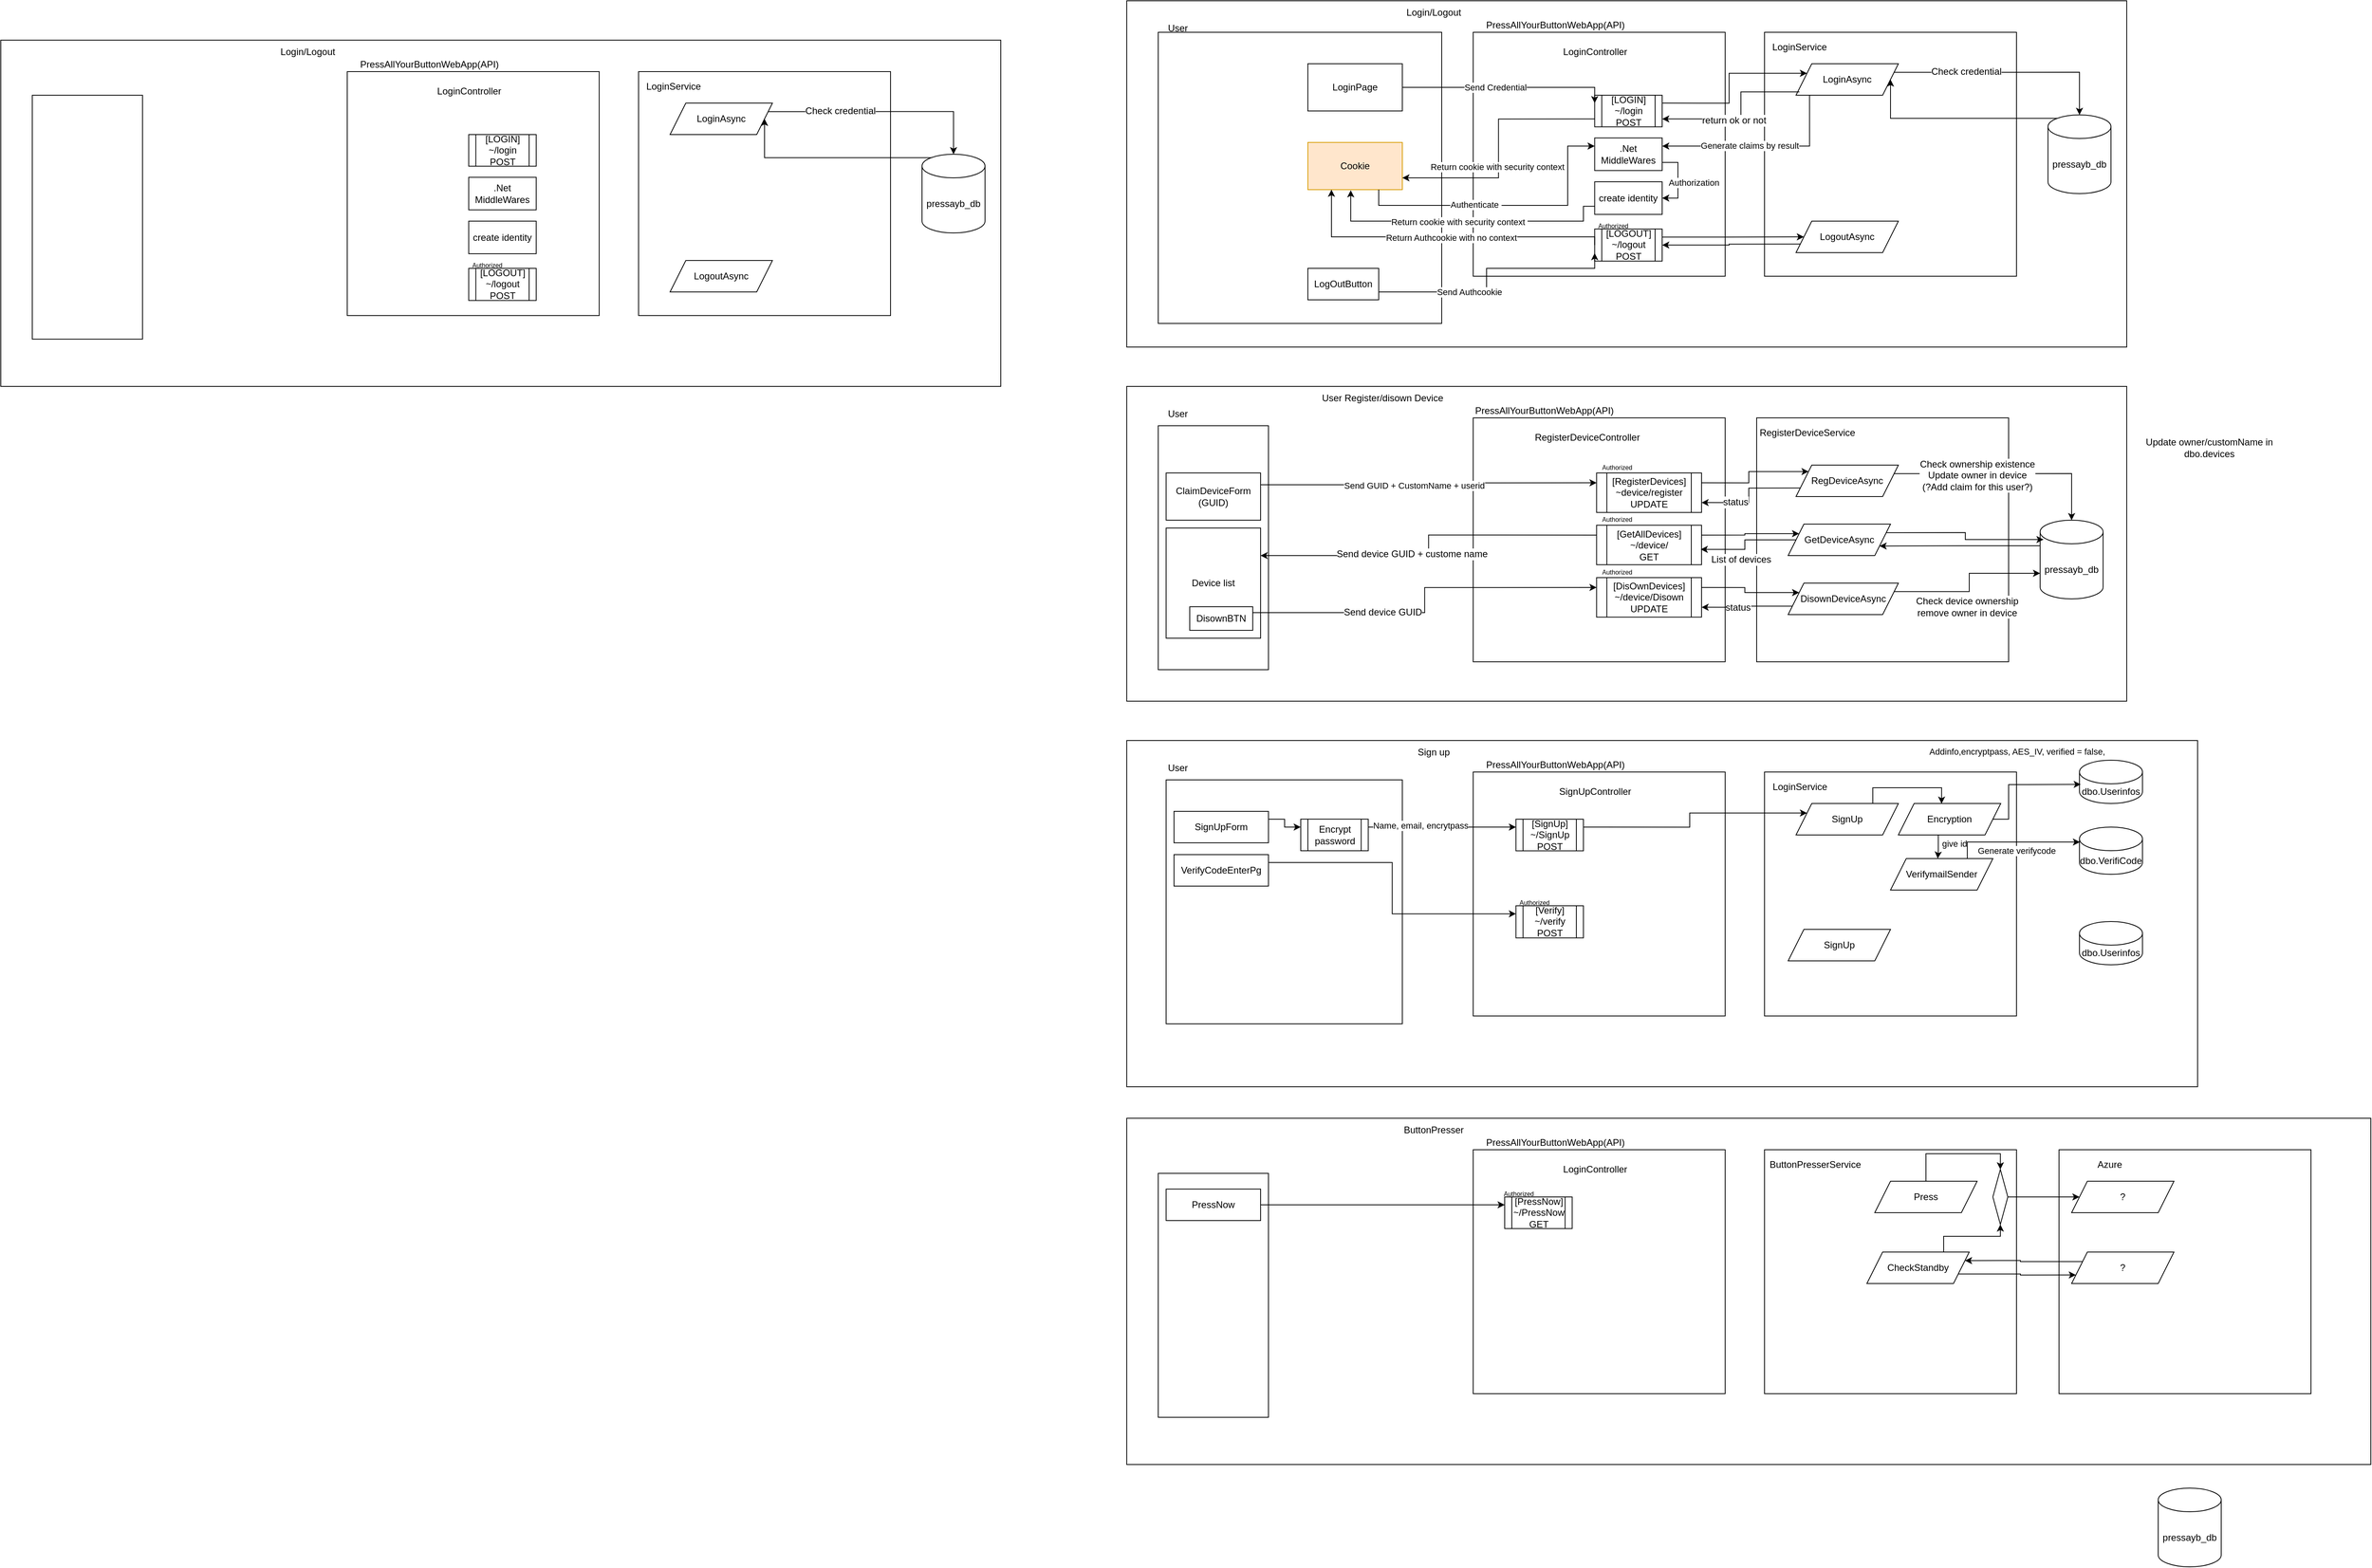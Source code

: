 <mxfile version="16.4.0" type="device"><diagram id="bkQU1u9Sxcm-AK3HQYqc" name="Page-1"><mxGraphModel dx="3033" dy="2445" grid="1" gridSize="10" guides="1" tooltips="1" connect="1" arrows="1" fold="1" page="1" pageScale="1" pageWidth="827" pageHeight="1169" math="0" shadow="0"><root><mxCell id="0"/><mxCell id="1" parent="0"/><mxCell id="bzfRo5SqEOhjkDc7_U3s-70" value="" style="rounded=0;whiteSpace=wrap;html=1;" parent="1" vertex="1"><mxGeometry x="150" y="480" width="1270" height="400" as="geometry"/></mxCell><mxCell id="bzfRo5SqEOhjkDc7_U3s-167" value="" style="group" parent="1" vertex="1" connectable="0"><mxGeometry x="950" y="520" width="320" height="310" as="geometry"/></mxCell><mxCell id="bzfRo5SqEOhjkDc7_U3s-168" value="LoginService" style="text;html=1;strokeColor=none;fillColor=none;align=center;verticalAlign=middle;whiteSpace=wrap;rounded=0;" parent="bzfRo5SqEOhjkDc7_U3s-167" vertex="1"><mxGeometry x="120.0" y="9.49" width="108.571" height="18.98" as="geometry"/></mxCell><mxCell id="bzfRo5SqEOhjkDc7_U3s-169" value="" style="group" parent="bzfRo5SqEOhjkDc7_U3s-167" vertex="1" connectable="0"><mxGeometry width="320" height="310" as="geometry"/></mxCell><mxCell id="bzfRo5SqEOhjkDc7_U3s-170" value="" style="rounded=0;whiteSpace=wrap;html=1;align=center;" parent="bzfRo5SqEOhjkDc7_U3s-169" vertex="1"><mxGeometry width="320" height="310" as="geometry"/></mxCell><mxCell id="bzfRo5SqEOhjkDc7_U3s-171" value="RegDeviceAsync" style="shape=parallelogram;perimeter=parallelogramPerimeter;whiteSpace=wrap;html=1;fixedSize=1;fontSize=12;" parent="bzfRo5SqEOhjkDc7_U3s-169" vertex="1"><mxGeometry x="50" y="60" width="130" height="40" as="geometry"/></mxCell><mxCell id="bzfRo5SqEOhjkDc7_U3s-173" value="RegisterDeviceService" style="text;html=1;strokeColor=none;fillColor=none;align=center;verticalAlign=middle;whiteSpace=wrap;rounded=0;" parent="bzfRo5SqEOhjkDc7_U3s-169" vertex="1"><mxGeometry x="10" y="10.0" width="108.571" height="18.98" as="geometry"/></mxCell><mxCell id="bzfRo5SqEOhjkDc7_U3s-183" value="GetDeviceAsync" style="shape=parallelogram;perimeter=parallelogramPerimeter;whiteSpace=wrap;html=1;fixedSize=1;fontSize=12;" parent="bzfRo5SqEOhjkDc7_U3s-169" vertex="1"><mxGeometry x="40" y="135" width="130" height="40" as="geometry"/></mxCell><mxCell id="bzfRo5SqEOhjkDc7_U3s-184" value="DisownDeviceAsync" style="shape=parallelogram;perimeter=parallelogramPerimeter;whiteSpace=wrap;html=1;fixedSize=1;fontSize=12;" parent="bzfRo5SqEOhjkDc7_U3s-169" vertex="1"><mxGeometry x="40" y="210" width="140" height="40" as="geometry"/></mxCell><mxCell id="bzfRo5SqEOhjkDc7_U3s-48" value="" style="rounded=0;whiteSpace=wrap;html=1;" parent="1" vertex="1"><mxGeometry x="150" y="-10" width="1270" height="440" as="geometry"/></mxCell><mxCell id="bzfRo5SqEOhjkDc7_U3s-140" value="" style="group" parent="1" vertex="1" connectable="0"><mxGeometry x="960" y="30" width="320" height="310" as="geometry"/></mxCell><mxCell id="bzfRo5SqEOhjkDc7_U3s-142" value="LoginService" style="text;html=1;strokeColor=none;fillColor=none;align=center;verticalAlign=middle;whiteSpace=wrap;rounded=0;" parent="bzfRo5SqEOhjkDc7_U3s-140" vertex="1"><mxGeometry x="120.0" y="9.49" width="108.571" height="18.98" as="geometry"/></mxCell><mxCell id="bzfRo5SqEOhjkDc7_U3s-163" value="" style="group" parent="bzfRo5SqEOhjkDc7_U3s-140" vertex="1" connectable="0"><mxGeometry width="320" height="310" as="geometry"/></mxCell><mxCell id="bzfRo5SqEOhjkDc7_U3s-141" value="" style="rounded=0;whiteSpace=wrap;html=1;align=center;" parent="bzfRo5SqEOhjkDc7_U3s-163" vertex="1"><mxGeometry width="320" height="310" as="geometry"/></mxCell><mxCell id="bzfRo5SqEOhjkDc7_U3s-152" value="LoginAsync" style="shape=parallelogram;perimeter=parallelogramPerimeter;whiteSpace=wrap;html=1;fixedSize=1;fontSize=12;" parent="bzfRo5SqEOhjkDc7_U3s-163" vertex="1"><mxGeometry x="40" y="40" width="130" height="40" as="geometry"/></mxCell><mxCell id="bzfRo5SqEOhjkDc7_U3s-172" value="LoginService" style="text;html=1;strokeColor=none;fillColor=none;align=center;verticalAlign=middle;whiteSpace=wrap;rounded=0;" parent="bzfRo5SqEOhjkDc7_U3s-163" vertex="1"><mxGeometry x="-10" y="10.0" width="108.571" height="18.98" as="geometry"/></mxCell><mxCell id="bzfRo5SqEOhjkDc7_U3s-175" value="LogoutAsync" style="shape=parallelogram;perimeter=parallelogramPerimeter;whiteSpace=wrap;html=1;fixedSize=1;fontSize=12;" parent="bzfRo5SqEOhjkDc7_U3s-163" vertex="1"><mxGeometry x="40" y="240" width="130" height="40" as="geometry"/></mxCell><mxCell id="bzfRo5SqEOhjkDc7_U3s-6" value="" style="group" parent="1" vertex="1" connectable="0"><mxGeometry x="590" y="30" width="320" height="310" as="geometry"/></mxCell><mxCell id="bzfRo5SqEOhjkDc7_U3s-3" value="" style="rounded=0;whiteSpace=wrap;html=1;align=center;" parent="bzfRo5SqEOhjkDc7_U3s-6" vertex="1"><mxGeometry width="320" height="310" as="geometry"/></mxCell><mxCell id="bzfRo5SqEOhjkDc7_U3s-7" value="[LOGIN]&lt;br&gt;~/login POST" style="shape=process;whiteSpace=wrap;html=1;backgroundOutline=1;" parent="bzfRo5SqEOhjkDc7_U3s-6" vertex="1"><mxGeometry x="154.29" y="80" width="85.71" height="40.2" as="geometry"/></mxCell><mxCell id="bzfRo5SqEOhjkDc7_U3s-111" style="edgeStyle=orthogonalEdgeStyle;rounded=0;orthogonalLoop=1;jettySize=auto;html=1;exitX=1;exitY=0.75;exitDx=0;exitDy=0;entryX=1;entryY=0.5;entryDx=0;entryDy=0;" parent="bzfRo5SqEOhjkDc7_U3s-6" source="bzfRo5SqEOhjkDc7_U3s-17" target="bzfRo5SqEOhjkDc7_U3s-109" edge="1"><mxGeometry relative="1" as="geometry"/></mxCell><mxCell id="bzfRo5SqEOhjkDc7_U3s-112" value="Authorization" style="edgeLabel;html=1;align=center;verticalAlign=middle;resizable=0;points=[];" parent="bzfRo5SqEOhjkDc7_U3s-111" vertex="1" connectable="0"><mxGeometry x="0.217" y="2" relative="1" as="geometry"><mxPoint x="18" y="-7" as="offset"/></mxGeometry></mxCell><mxCell id="bzfRo5SqEOhjkDc7_U3s-17" value=".Net MiddleWares" style="rounded=0;whiteSpace=wrap;html=1;" parent="bzfRo5SqEOhjkDc7_U3s-6" vertex="1"><mxGeometry x="154.29" y="134.28" width="85.71" height="41.43" as="geometry"/></mxCell><mxCell id="bzfRo5SqEOhjkDc7_U3s-109" value="create identity" style="rounded=0;whiteSpace=wrap;html=1;" parent="bzfRo5SqEOhjkDc7_U3s-6" vertex="1"><mxGeometry x="154.29" y="190" width="85.71" height="41.43" as="geometry"/></mxCell><mxCell id="bzfRo5SqEOhjkDc7_U3s-128" value="" style="group" parent="bzfRo5SqEOhjkDc7_U3s-6" vertex="1" connectable="0"><mxGeometry x="140" y="240" width="100" height="50.82" as="geometry"/></mxCell><mxCell id="bzfRo5SqEOhjkDc7_U3s-8" value="[LOGOUT]&lt;br&gt;~/logout POST" style="shape=process;whiteSpace=wrap;html=1;backgroundOutline=1;" parent="bzfRo5SqEOhjkDc7_U3s-128" vertex="1"><mxGeometry x="14.29" y="10" width="85.71" height="40.82" as="geometry"/></mxCell><mxCell id="bzfRo5SqEOhjkDc7_U3s-127" value="&lt;font style=&quot;font-size: 8px&quot;&gt;Authorized&lt;/font&gt;" style="text;html=1;strokeColor=none;fillColor=none;align=center;verticalAlign=middle;whiteSpace=wrap;rounded=0;" parent="bzfRo5SqEOhjkDc7_U3s-128" vertex="1"><mxGeometry width="75.652" height="10" as="geometry"/></mxCell><mxCell id="bzfRo5SqEOhjkDc7_U3s-151" value="LoginController" style="text;html=1;strokeColor=none;fillColor=none;align=center;verticalAlign=middle;whiteSpace=wrap;rounded=0;fontSize=12;" parent="bzfRo5SqEOhjkDc7_U3s-6" vertex="1"><mxGeometry x="90" y="10" width="130" height="30" as="geometry"/></mxCell><mxCell id="bzfRo5SqEOhjkDc7_U3s-96" style="edgeStyle=orthogonalEdgeStyle;rounded=0;orthogonalLoop=1;jettySize=auto;html=1;entryX=1;entryY=0.75;entryDx=0;entryDy=0;exitX=0.033;exitY=0.893;exitDx=0;exitDy=0;exitPerimeter=0;" parent="1" source="bzfRo5SqEOhjkDc7_U3s-152" target="bzfRo5SqEOhjkDc7_U3s-7" edge="1"><mxGeometry relative="1" as="geometry"><mxPoint x="990" y="160" as="sourcePoint"/><Array as="points"><mxPoint x="930" y="106"/><mxPoint x="930" y="140"/></Array></mxGeometry></mxCell><mxCell id="bzfRo5SqEOhjkDc7_U3s-156" value="return ok or not" style="edgeLabel;html=1;align=center;verticalAlign=middle;resizable=0;points=[];fontSize=12;" parent="bzfRo5SqEOhjkDc7_U3s-96" vertex="1" connectable="0"><mxGeometry x="0.128" y="2" relative="1" as="geometry"><mxPoint as="offset"/></mxGeometry></mxCell><mxCell id="bzfRo5SqEOhjkDc7_U3s-110" style="edgeStyle=orthogonalEdgeStyle;rounded=0;orthogonalLoop=1;jettySize=auto;html=1;entryX=1;entryY=0.25;entryDx=0;entryDy=0;exitX=0.132;exitY=0.988;exitDx=0;exitDy=0;exitPerimeter=0;" parent="1" source="bzfRo5SqEOhjkDc7_U3s-152" target="bzfRo5SqEOhjkDc7_U3s-17" edge="1"><mxGeometry relative="1" as="geometry"><mxPoint x="990" y="175" as="sourcePoint"/></mxGeometry></mxCell><mxCell id="bzfRo5SqEOhjkDc7_U3s-113" value="Generate claims by result" style="edgeLabel;html=1;align=center;verticalAlign=middle;resizable=0;points=[];" parent="bzfRo5SqEOhjkDc7_U3s-110" vertex="1" connectable="0"><mxGeometry x="0.262" y="-1" relative="1" as="geometry"><mxPoint x="17" as="offset"/></mxGeometry></mxCell><mxCell id="bzfRo5SqEOhjkDc7_U3s-157" style="edgeStyle=orthogonalEdgeStyle;rounded=0;orthogonalLoop=1;jettySize=auto;html=1;exitX=0.145;exitY=0;exitDx=0;exitDy=4.35;exitPerimeter=0;entryX=1;entryY=0.5;entryDx=0;entryDy=0;fontSize=12;" parent="1" source="bzfRo5SqEOhjkDc7_U3s-1" target="bzfRo5SqEOhjkDc7_U3s-152" edge="1"><mxGeometry relative="1" as="geometry"/></mxCell><mxCell id="bzfRo5SqEOhjkDc7_U3s-1" value="pressayb_db&lt;br&gt;" style="shape=cylinder3;whiteSpace=wrap;html=1;boundedLbl=1;backgroundOutline=1;size=15;" parent="1" vertex="1"><mxGeometry x="1320" y="135" width="80" height="100" as="geometry"/></mxCell><mxCell id="bzfRo5SqEOhjkDc7_U3s-10" value="" style="group" parent="1" vertex="1" connectable="0"><mxGeometry x="-10" y="30" width="560" height="490" as="geometry"/></mxCell><mxCell id="bzfRo5SqEOhjkDc7_U3s-11" value="" style="rounded=0;whiteSpace=wrap;html=1;align=center;" parent="bzfRo5SqEOhjkDc7_U3s-10" vertex="1"><mxGeometry x="200" width="360" height="370" as="geometry"/></mxCell><mxCell id="bzfRo5SqEOhjkDc7_U3s-18" value="Cookie" style="rounded=10;whiteSpace=wrap;html=1;fillColor=#ffe6cc;strokeColor=#d79b00;" parent="bzfRo5SqEOhjkDc7_U3s-10" vertex="1"><mxGeometry x="390" y="140" width="120" height="60" as="geometry"/></mxCell><mxCell id="bzfRo5SqEOhjkDc7_U3s-63" value="LoginPage" style="rounded=0;whiteSpace=wrap;html=1;" parent="bzfRo5SqEOhjkDc7_U3s-10" vertex="1"><mxGeometry x="390" y="40" width="120" height="60" as="geometry"/></mxCell><mxCell id="bzfRo5SqEOhjkDc7_U3s-64" value="LogOutButton" style="rounded=0;whiteSpace=wrap;html=1;" parent="bzfRo5SqEOhjkDc7_U3s-10" vertex="1"><mxGeometry x="390" y="300" width="90" height="40" as="geometry"/></mxCell><mxCell id="75RNVn-ucO3Vtb1anBec-75" value="" style="rounded=0;whiteSpace=wrap;html=1;align=center;" parent="bzfRo5SqEOhjkDc7_U3s-10" vertex="1"><mxGeometry x="200" y="940" width="360" height="370" as="geometry"/></mxCell><mxCell id="75RNVn-ucO3Vtb1anBec-76" value="Cookie" style="rounded=10;whiteSpace=wrap;html=1;fillColor=#ffe6cc;strokeColor=#d79b00;" parent="bzfRo5SqEOhjkDc7_U3s-10" vertex="1"><mxGeometry x="390" y="1080" width="120" height="60" as="geometry"/></mxCell><mxCell id="75RNVn-ucO3Vtb1anBec-77" value="LoginPage" style="rounded=0;whiteSpace=wrap;html=1;" parent="bzfRo5SqEOhjkDc7_U3s-10" vertex="1"><mxGeometry x="390" y="980" width="120" height="60" as="geometry"/></mxCell><mxCell id="75RNVn-ucO3Vtb1anBec-78" value="LogOutButton" style="rounded=0;whiteSpace=wrap;html=1;" parent="bzfRo5SqEOhjkDc7_U3s-10" vertex="1"><mxGeometry x="390" y="1240" width="90" height="40" as="geometry"/></mxCell><mxCell id="75RNVn-ucO3Vtb1anBec-109" value="" style="rounded=0;whiteSpace=wrap;html=1;align=center;" parent="bzfRo5SqEOhjkDc7_U3s-10" vertex="1"><mxGeometry x="-1230" y="50" width="360" height="370" as="geometry"/></mxCell><mxCell id="75RNVn-ucO3Vtb1anBec-110" value="Cookie" style="rounded=10;whiteSpace=wrap;html=1;fillColor=#ffe6cc;strokeColor=#d79b00;" parent="bzfRo5SqEOhjkDc7_U3s-10" vertex="1"><mxGeometry x="-1040" y="190" width="120" height="60" as="geometry"/></mxCell><mxCell id="75RNVn-ucO3Vtb1anBec-111" value="LoginPage" style="rounded=0;whiteSpace=wrap;html=1;" parent="bzfRo5SqEOhjkDc7_U3s-10" vertex="1"><mxGeometry x="-1040" y="90" width="120" height="60" as="geometry"/></mxCell><mxCell id="75RNVn-ucO3Vtb1anBec-112" value="LogOutButton" style="rounded=0;whiteSpace=wrap;html=1;" parent="bzfRo5SqEOhjkDc7_U3s-10" vertex="1"><mxGeometry x="-1040" y="350" width="90" height="40" as="geometry"/></mxCell><mxCell id="9IijxPJ1HGXlKR_LSP5g-1" value="" style="rounded=0;whiteSpace=wrap;html=1;align=center;" vertex="1" parent="bzfRo5SqEOhjkDc7_U3s-10"><mxGeometry x="200" y="1420" width="360" height="370" as="geometry"/></mxCell><mxCell id="9IijxPJ1HGXlKR_LSP5g-2" value="Cookie" style="rounded=10;whiteSpace=wrap;html=1;fillColor=#ffe6cc;strokeColor=#d79b00;" vertex="1" parent="bzfRo5SqEOhjkDc7_U3s-10"><mxGeometry x="390" y="1560" width="120" height="60" as="geometry"/></mxCell><mxCell id="9IijxPJ1HGXlKR_LSP5g-3" value="LoginPage" style="rounded=0;whiteSpace=wrap;html=1;" vertex="1" parent="bzfRo5SqEOhjkDc7_U3s-10"><mxGeometry x="390" y="1460" width="120" height="60" as="geometry"/></mxCell><mxCell id="9IijxPJ1HGXlKR_LSP5g-4" value="LogOutButton" style="rounded=0;whiteSpace=wrap;html=1;" vertex="1" parent="bzfRo5SqEOhjkDc7_U3s-10"><mxGeometry x="390" y="1720" width="90" height="40" as="geometry"/></mxCell><mxCell id="bzfRo5SqEOhjkDc7_U3s-24" style="edgeStyle=orthogonalEdgeStyle;rounded=0;orthogonalLoop=1;jettySize=auto;html=1;exitX=1;exitY=0.5;exitDx=0;exitDy=0;entryX=0;entryY=0.25;entryDx=0;entryDy=0;" parent="1" source="bzfRo5SqEOhjkDc7_U3s-63" target="bzfRo5SqEOhjkDc7_U3s-7" edge="1"><mxGeometry relative="1" as="geometry"><mxPoint x="540" y="150" as="sourcePoint"/><mxPoint x="730" y="122" as="targetPoint"/><Array as="points"><mxPoint x="744" y="100"/></Array></mxGeometry></mxCell><mxCell id="bzfRo5SqEOhjkDc7_U3s-26" value="Send Credential" style="edgeLabel;html=1;align=center;verticalAlign=middle;resizable=0;points=[];" parent="bzfRo5SqEOhjkDc7_U3s-24" vertex="1" connectable="0"><mxGeometry x="-0.111" relative="1" as="geometry"><mxPoint as="offset"/></mxGeometry></mxCell><mxCell id="bzfRo5SqEOhjkDc7_U3s-25" style="edgeStyle=orthogonalEdgeStyle;rounded=0;orthogonalLoop=1;jettySize=auto;html=1;exitX=0;exitY=0.75;exitDx=0;exitDy=0;entryX=1;entryY=0.75;entryDx=0;entryDy=0;" parent="1" source="bzfRo5SqEOhjkDc7_U3s-7" target="bzfRo5SqEOhjkDc7_U3s-18" edge="1"><mxGeometry relative="1" as="geometry"/></mxCell><mxCell id="bzfRo5SqEOhjkDc7_U3s-27" value="Return cookie with security context&amp;nbsp;" style="edgeLabel;html=1;align=center;verticalAlign=middle;resizable=0;points=[];" parent="bzfRo5SqEOhjkDc7_U3s-25" vertex="1" connectable="0"><mxGeometry x="0.148" relative="1" as="geometry"><mxPoint as="offset"/></mxGeometry></mxCell><mxCell id="bzfRo5SqEOhjkDc7_U3s-28" style="edgeStyle=orthogonalEdgeStyle;rounded=0;orthogonalLoop=1;jettySize=auto;html=1;exitX=0.75;exitY=1;exitDx=0;exitDy=0;entryX=0;entryY=0.25;entryDx=0;entryDy=0;" parent="1" source="bzfRo5SqEOhjkDc7_U3s-18" target="bzfRo5SqEOhjkDc7_U3s-17" edge="1"><mxGeometry relative="1" as="geometry"><Array as="points"><mxPoint x="470" y="250"/><mxPoint x="710" y="250"/><mxPoint x="710" y="175"/></Array></mxGeometry></mxCell><mxCell id="bzfRo5SqEOhjkDc7_U3s-29" value="Authenticate&amp;nbsp;" style="edgeLabel;html=1;align=center;verticalAlign=middle;resizable=0;points=[];" parent="bzfRo5SqEOhjkDc7_U3s-28" vertex="1" connectable="0"><mxGeometry x="0.162" y="1" relative="1" as="geometry"><mxPoint x="-72" as="offset"/></mxGeometry></mxCell><mxCell id="bzfRo5SqEOhjkDc7_U3s-51" value="Login/Logout" style="text;html=1;strokeColor=none;fillColor=none;align=center;verticalAlign=middle;whiteSpace=wrap;rounded=0;" parent="1" vertex="1"><mxGeometry x="510" y="-10" width="60" height="30" as="geometry"/></mxCell><mxCell id="bzfRo5SqEOhjkDc7_U3s-65" style="edgeStyle=orthogonalEdgeStyle;rounded=0;orthogonalLoop=1;jettySize=auto;html=1;exitX=1;exitY=0.75;exitDx=0;exitDy=0;entryX=0;entryY=0.75;entryDx=0;entryDy=0;" parent="1" source="bzfRo5SqEOhjkDc7_U3s-64" target="bzfRo5SqEOhjkDc7_U3s-8" edge="1"><mxGeometry relative="1" as="geometry"><Array as="points"><mxPoint x="607" y="360"/><mxPoint x="607" y="330"/><mxPoint x="744" y="330"/></Array></mxGeometry></mxCell><mxCell id="bzfRo5SqEOhjkDc7_U3s-67" value="Send Authcookie" style="edgeLabel;html=1;align=center;verticalAlign=middle;resizable=0;points=[];" parent="bzfRo5SqEOhjkDc7_U3s-65" vertex="1" connectable="0"><mxGeometry x="-0.289" relative="1" as="geometry"><mxPoint as="offset"/></mxGeometry></mxCell><mxCell id="bzfRo5SqEOhjkDc7_U3s-68" style="edgeStyle=orthogonalEdgeStyle;rounded=0;orthogonalLoop=1;jettySize=auto;html=1;exitX=0;exitY=0.5;exitDx=0;exitDy=0;entryX=0.25;entryY=1;entryDx=0;entryDy=0;" parent="1" source="bzfRo5SqEOhjkDc7_U3s-8" target="bzfRo5SqEOhjkDc7_U3s-18" edge="1"><mxGeometry relative="1" as="geometry"><Array as="points"><mxPoint x="744" y="290"/><mxPoint x="410" y="290"/></Array></mxGeometry></mxCell><mxCell id="bzfRo5SqEOhjkDc7_U3s-69" value="Return Authcookie with no context" style="edgeLabel;html=1;align=center;verticalAlign=middle;resizable=0;points=[];" parent="bzfRo5SqEOhjkDc7_U3s-68" vertex="1" connectable="0"><mxGeometry x="-0.048" y="1" relative="1" as="geometry"><mxPoint as="offset"/></mxGeometry></mxCell><mxCell id="bzfRo5SqEOhjkDc7_U3s-71" value="" style="group" parent="1" vertex="1" connectable="0"><mxGeometry x="590" y="520" width="320" height="310" as="geometry"/></mxCell><mxCell id="bzfRo5SqEOhjkDc7_U3s-72" value="" style="rounded=0;whiteSpace=wrap;html=1;align=center;" parent="bzfRo5SqEOhjkDc7_U3s-71" vertex="1"><mxGeometry width="320" height="310" as="geometry"/></mxCell><mxCell id="bzfRo5SqEOhjkDc7_U3s-115" value="" style="group" parent="bzfRo5SqEOhjkDc7_U3s-71" vertex="1" connectable="0"><mxGeometry x="145" y="57" width="145" height="63.2" as="geometry"/></mxCell><mxCell id="bzfRo5SqEOhjkDc7_U3s-74" value="[RegisterDevices]&lt;br&gt;~device/register UPDATE" style="shape=process;whiteSpace=wrap;html=1;backgroundOutline=1;" parent="bzfRo5SqEOhjkDc7_U3s-115" vertex="1"><mxGeometry x="11.713" y="13" width="133.287" height="50.2" as="geometry"/></mxCell><mxCell id="bzfRo5SqEOhjkDc7_U3s-114" value="&lt;font style=&quot;font-size: 8px&quot;&gt;Authorized&lt;/font&gt;" style="text;html=1;strokeColor=none;fillColor=none;align=center;verticalAlign=middle;whiteSpace=wrap;rounded=0;" parent="bzfRo5SqEOhjkDc7_U3s-115" vertex="1"><mxGeometry width="75.652" height="10" as="geometry"/></mxCell><mxCell id="bzfRo5SqEOhjkDc7_U3s-121" value="" style="group" parent="bzfRo5SqEOhjkDc7_U3s-71" vertex="1" connectable="0"><mxGeometry x="145" y="123.4" width="145" height="63.2" as="geometry"/></mxCell><mxCell id="bzfRo5SqEOhjkDc7_U3s-122" value="[GetAllDevices]&lt;br&gt;~/device/&lt;br&gt;GET" style="shape=process;whiteSpace=wrap;html=1;backgroundOutline=1;" parent="bzfRo5SqEOhjkDc7_U3s-121" vertex="1"><mxGeometry x="11.713" y="13" width="133.287" height="50.2" as="geometry"/></mxCell><mxCell id="bzfRo5SqEOhjkDc7_U3s-123" value="&lt;font style=&quot;font-size: 8px&quot;&gt;Authorized&lt;/font&gt;" style="text;html=1;strokeColor=none;fillColor=none;align=center;verticalAlign=middle;whiteSpace=wrap;rounded=0;" parent="bzfRo5SqEOhjkDc7_U3s-121" vertex="1"><mxGeometry width="75.652" height="10" as="geometry"/></mxCell><mxCell id="bzfRo5SqEOhjkDc7_U3s-133" value="" style="group" parent="bzfRo5SqEOhjkDc7_U3s-71" vertex="1" connectable="0"><mxGeometry x="145" y="190" width="145" height="63.2" as="geometry"/></mxCell><mxCell id="bzfRo5SqEOhjkDc7_U3s-134" value="[DisOwnDevices]&lt;br&gt;~/device/Disown&lt;br&gt;UPDATE" style="shape=process;whiteSpace=wrap;html=1;backgroundOutline=1;" parent="bzfRo5SqEOhjkDc7_U3s-133" vertex="1"><mxGeometry x="11.713" y="13" width="133.287" height="50.2" as="geometry"/></mxCell><mxCell id="bzfRo5SqEOhjkDc7_U3s-135" value="&lt;font style=&quot;font-size: 8px&quot;&gt;Authorized&lt;/font&gt;" style="text;html=1;strokeColor=none;fillColor=none;align=center;verticalAlign=middle;whiteSpace=wrap;rounded=0;" parent="bzfRo5SqEOhjkDc7_U3s-133" vertex="1"><mxGeometry width="75.652" height="10" as="geometry"/></mxCell><mxCell id="bzfRo5SqEOhjkDc7_U3s-174" value="RegisterDeviceController" style="text;html=1;strokeColor=none;fillColor=none;align=center;verticalAlign=middle;whiteSpace=wrap;rounded=0;fontSize=12;" parent="bzfRo5SqEOhjkDc7_U3s-71" vertex="1"><mxGeometry x="80" y="10" width="130" height="30" as="geometry"/></mxCell><mxCell id="bzfRo5SqEOhjkDc7_U3s-77" value="" style="group" parent="1" vertex="1" connectable="0"><mxGeometry x="-10" y="530" width="560" height="490" as="geometry"/></mxCell><mxCell id="bzfRo5SqEOhjkDc7_U3s-78" value="" style="rounded=0;whiteSpace=wrap;html=1;align=center;" parent="bzfRo5SqEOhjkDc7_U3s-77" vertex="1"><mxGeometry x="200" width="140" height="310" as="geometry"/></mxCell><mxCell id="bzfRo5SqEOhjkDc7_U3s-81" value="ClaimDeviceForm&lt;br&gt;(GUID)" style="rounded=0;whiteSpace=wrap;html=1;" parent="bzfRo5SqEOhjkDc7_U3s-77" vertex="1"><mxGeometry x="210" y="60" width="120" height="60" as="geometry"/></mxCell><mxCell id="bzfRo5SqEOhjkDc7_U3s-118" value="Device list" style="rounded=0;whiteSpace=wrap;html=1;" parent="bzfRo5SqEOhjkDc7_U3s-77" vertex="1"><mxGeometry x="210" y="130" width="120" height="140" as="geometry"/></mxCell><mxCell id="bzfRo5SqEOhjkDc7_U3s-132" value="DisownBTN" style="rounded=0;whiteSpace=wrap;html=1;fontSize=12;" parent="bzfRo5SqEOhjkDc7_U3s-77" vertex="1"><mxGeometry x="240" y="230" width="80" height="30" as="geometry"/></mxCell><mxCell id="bzfRo5SqEOhjkDc7_U3s-89" value="User Register/disown Device" style="text;html=1;strokeColor=none;fillColor=none;align=center;verticalAlign=middle;whiteSpace=wrap;rounded=0;" parent="1" vertex="1"><mxGeometry x="390" y="480" width="170" height="30" as="geometry"/></mxCell><mxCell id="bzfRo5SqEOhjkDc7_U3s-95" style="edgeStyle=orthogonalEdgeStyle;rounded=0;orthogonalLoop=1;jettySize=auto;html=1;exitX=1;exitY=0.25;exitDx=0;exitDy=0;entryX=0;entryY=0.25;entryDx=0;entryDy=0;" parent="1" source="bzfRo5SqEOhjkDc7_U3s-7" target="bzfRo5SqEOhjkDc7_U3s-152" edge="1"><mxGeometry relative="1" as="geometry"><mxPoint x="990" y="135" as="targetPoint"/></mxGeometry></mxCell><mxCell id="bzfRo5SqEOhjkDc7_U3s-101" style="edgeStyle=orthogonalEdgeStyle;rounded=0;orthogonalLoop=1;jettySize=auto;html=1;exitX=1;exitY=0.25;exitDx=0;exitDy=0;entryX=0;entryY=0.25;entryDx=0;entryDy=0;" parent="1" source="bzfRo5SqEOhjkDc7_U3s-81" target="bzfRo5SqEOhjkDc7_U3s-74" edge="1"><mxGeometry relative="1" as="geometry"/></mxCell><mxCell id="bzfRo5SqEOhjkDc7_U3s-102" value="Send GUID + CustomName + userid" style="edgeLabel;html=1;align=center;verticalAlign=middle;resizable=0;points=[];" parent="bzfRo5SqEOhjkDc7_U3s-101" vertex="1" connectable="0"><mxGeometry x="-0.093" y="-1" relative="1" as="geometry"><mxPoint as="offset"/></mxGeometry></mxCell><mxCell id="bzfRo5SqEOhjkDc7_U3s-104" style="edgeStyle=orthogonalEdgeStyle;rounded=0;orthogonalLoop=1;jettySize=auto;html=1;exitX=1;exitY=0.25;exitDx=0;exitDy=0;entryX=0.123;entryY=0.205;entryDx=0;entryDy=0;entryPerimeter=0;" parent="1" source="bzfRo5SqEOhjkDc7_U3s-74" target="bzfRo5SqEOhjkDc7_U3s-171" edge="1"><mxGeometry relative="1" as="geometry"><mxPoint x="1020" y="603" as="targetPoint"/></mxGeometry></mxCell><mxCell id="bzfRo5SqEOhjkDc7_U3s-106" value="Update owner/customName in dbo.devices" style="text;html=1;strokeColor=none;fillColor=none;align=center;verticalAlign=middle;whiteSpace=wrap;rounded=0;" parent="1" vertex="1"><mxGeometry x="1440" y="510" width="170" height="95" as="geometry"/></mxCell><mxCell id="bzfRo5SqEOhjkDc7_U3s-126" style="edgeStyle=orthogonalEdgeStyle;rounded=0;orthogonalLoop=1;jettySize=auto;html=1;exitX=0;exitY=0.25;exitDx=0;exitDy=0;entryX=1;entryY=0.25;entryDx=0;entryDy=0;fontSize=8;" parent="1" source="bzfRo5SqEOhjkDc7_U3s-122" target="bzfRo5SqEOhjkDc7_U3s-118" edge="1"><mxGeometry relative="1" as="geometry"/></mxCell><mxCell id="bzfRo5SqEOhjkDc7_U3s-131" value="&lt;font style=&quot;font-size: 12px&quot;&gt;Send device GUID + custome name&lt;/font&gt;" style="edgeLabel;html=1;align=center;verticalAlign=middle;resizable=0;points=[];fontSize=8;" parent="bzfRo5SqEOhjkDc7_U3s-126" vertex="1" connectable="0"><mxGeometry x="0.155" y="-2" relative="1" as="geometry"><mxPoint as="offset"/></mxGeometry></mxCell><mxCell id="bzfRo5SqEOhjkDc7_U3s-129" style="edgeStyle=orthogonalEdgeStyle;rounded=0;orthogonalLoop=1;jettySize=auto;html=1;exitX=0;exitY=0.75;exitDx=0;exitDy=0;entryX=0.454;entryY=1.013;entryDx=0;entryDy=0;entryPerimeter=0;fontSize=8;" parent="1" source="bzfRo5SqEOhjkDc7_U3s-109" target="bzfRo5SqEOhjkDc7_U3s-18" edge="1"><mxGeometry relative="1" as="geometry"><Array as="points"><mxPoint x="730" y="251"/><mxPoint x="730" y="270"/><mxPoint x="434" y="270"/></Array></mxGeometry></mxCell><mxCell id="bzfRo5SqEOhjkDc7_U3s-130" value="&lt;span style=&quot;font-size: 11px&quot;&gt;Return cookie with security context&amp;nbsp;&lt;/span&gt;" style="edgeLabel;html=1;align=center;verticalAlign=middle;resizable=0;points=[];fontSize=8;" parent="bzfRo5SqEOhjkDc7_U3s-129" vertex="1" connectable="0"><mxGeometry x="0.037" y="1" relative="1" as="geometry"><mxPoint as="offset"/></mxGeometry></mxCell><mxCell id="bzfRo5SqEOhjkDc7_U3s-136" style="edgeStyle=orthogonalEdgeStyle;rounded=0;orthogonalLoop=1;jettySize=auto;html=1;exitX=1;exitY=0.25;exitDx=0;exitDy=0;entryX=0;entryY=0.25;entryDx=0;entryDy=0;fontSize=12;" parent="1" source="bzfRo5SqEOhjkDc7_U3s-132" target="bzfRo5SqEOhjkDc7_U3s-134" edge="1"><mxGeometry relative="1" as="geometry"/></mxCell><mxCell id="bzfRo5SqEOhjkDc7_U3s-137" value="Send device GUID" style="edgeLabel;html=1;align=center;verticalAlign=middle;resizable=0;points=[];fontSize=12;" parent="bzfRo5SqEOhjkDc7_U3s-136" vertex="1" connectable="0"><mxGeometry x="-0.298" y="1" relative="1" as="geometry"><mxPoint as="offset"/></mxGeometry></mxCell><mxCell id="bzfRo5SqEOhjkDc7_U3s-5" value="PressAllYourButtonWebApp(API)" style="text;html=1;strokeColor=none;fillColor=none;align=center;verticalAlign=middle;whiteSpace=wrap;rounded=0;" parent="1" vertex="1"><mxGeometry x="640" y="11.02" width="108.571" height="18.98" as="geometry"/></mxCell><mxCell id="bzfRo5SqEOhjkDc7_U3s-12" value="User" style="text;html=1;strokeColor=none;fillColor=none;align=center;verticalAlign=middle;whiteSpace=wrap;rounded=0;" parent="1" vertex="1"><mxGeometry x="120" y="10" width="190" height="30" as="geometry"/></mxCell><mxCell id="bzfRo5SqEOhjkDc7_U3s-79" value="User" style="text;html=1;strokeColor=none;fillColor=none;align=center;verticalAlign=middle;whiteSpace=wrap;rounded=0;" parent="1" vertex="1"><mxGeometry x="120" y="500" width="190" height="30" as="geometry"/></mxCell><mxCell id="bzfRo5SqEOhjkDc7_U3s-73" value="PressAllYourButtonWebApp(API)" style="text;html=1;strokeColor=none;fillColor=none;align=center;verticalAlign=middle;whiteSpace=wrap;rounded=0;" parent="1" vertex="1"><mxGeometry x="626.43" y="501.02" width="108.571" height="18.98" as="geometry"/></mxCell><mxCell id="bzfRo5SqEOhjkDc7_U3s-154" style="edgeStyle=orthogonalEdgeStyle;rounded=0;orthogonalLoop=1;jettySize=auto;html=1;exitX=1;exitY=0.25;exitDx=0;exitDy=0;entryX=0.5;entryY=0;entryDx=0;entryDy=0;entryPerimeter=0;fontSize=12;" parent="1" source="bzfRo5SqEOhjkDc7_U3s-152" target="bzfRo5SqEOhjkDc7_U3s-1" edge="1"><mxGeometry relative="1" as="geometry"/></mxCell><mxCell id="bzfRo5SqEOhjkDc7_U3s-155" value="Check credential" style="edgeLabel;html=1;align=center;verticalAlign=middle;resizable=0;points=[];fontSize=12;" parent="bzfRo5SqEOhjkDc7_U3s-154" vertex="1" connectable="0"><mxGeometry x="-0.37" y="1" relative="1" as="geometry"><mxPoint as="offset"/></mxGeometry></mxCell><mxCell id="bzfRo5SqEOhjkDc7_U3s-187" style="edgeStyle=orthogonalEdgeStyle;rounded=0;orthogonalLoop=1;jettySize=auto;html=1;exitX=0;exitY=0;exitDx=0;exitDy=32.5;exitPerimeter=0;entryX=1;entryY=0.75;entryDx=0;entryDy=0;fontSize=12;" parent="1" source="bzfRo5SqEOhjkDc7_U3s-103" target="bzfRo5SqEOhjkDc7_U3s-183" edge="1"><mxGeometry relative="1" as="geometry"/></mxCell><mxCell id="bzfRo5SqEOhjkDc7_U3s-103" value="pressayb_db&lt;br&gt;" style="shape=cylinder3;whiteSpace=wrap;html=1;boundedLbl=1;backgroundOutline=1;size=15;" parent="1" vertex="1"><mxGeometry x="1310" y="650" width="80" height="100" as="geometry"/></mxCell><mxCell id="bzfRo5SqEOhjkDc7_U3s-176" style="edgeStyle=orthogonalEdgeStyle;rounded=0;orthogonalLoop=1;jettySize=auto;html=1;exitX=1;exitY=0.25;exitDx=0;exitDy=0;entryX=0;entryY=0.5;entryDx=0;entryDy=0;fontSize=12;" parent="1" source="bzfRo5SqEOhjkDc7_U3s-8" target="bzfRo5SqEOhjkDc7_U3s-175" edge="1"><mxGeometry relative="1" as="geometry"/></mxCell><mxCell id="bzfRo5SqEOhjkDc7_U3s-177" style="edgeStyle=orthogonalEdgeStyle;rounded=0;orthogonalLoop=1;jettySize=auto;html=1;exitX=0;exitY=0.75;exitDx=0;exitDy=0;entryX=1;entryY=0.5;entryDx=0;entryDy=0;fontSize=12;" parent="1" source="bzfRo5SqEOhjkDc7_U3s-175" target="bzfRo5SqEOhjkDc7_U3s-8" edge="1"><mxGeometry relative="1" as="geometry"/></mxCell><mxCell id="bzfRo5SqEOhjkDc7_U3s-178" style="edgeStyle=orthogonalEdgeStyle;rounded=0;orthogonalLoop=1;jettySize=auto;html=1;exitX=1;exitY=0.25;exitDx=0;exitDy=0;entryX=0.5;entryY=0;entryDx=0;entryDy=0;entryPerimeter=0;fontSize=12;" parent="1" source="bzfRo5SqEOhjkDc7_U3s-171" target="bzfRo5SqEOhjkDc7_U3s-103" edge="1"><mxGeometry relative="1" as="geometry"/></mxCell><mxCell id="bzfRo5SqEOhjkDc7_U3s-179" value="&lt;span style=&quot;color: rgba(0 , 0 , 0 , 0) ; font-family: monospace ; font-size: 0px ; background-color: rgb(248 , 249 , 250)&quot;&gt;%3CmxGraphModel%3E%3Croot%3E%3CmxCell%20id%3D%220%22%2F%3E%3CmxCell%20id%3D%221%22%20parent%3D%220%22%2F%3E%3CmxCell%20id%3D%222%22%20value%3D%22Check%20existence%2Fown%20status%22%20style%3D%22edgeLabel%3Bhtml%3D1%3Balign%3Dcenter%3BverticalAlign%3Dmiddle%3Bresizable%3D0%3Bpoints%3D%5B%5D%3B%22%20vertex%3D%221%22%20connectable%3D%220%22%20parent%3D%221%22%3E%3CmxGeometry%20x%3D%22939.034%22%20y%3D%22576.552%22%20as%3D%22geometry%22%2F%3E%3C%2FmxCell%3E%3C%2Froot%3E%3C%2FmxGraphModel%3E&lt;/span&gt;&lt;span style=&quot;color: rgba(0 , 0 , 0 , 0) ; font-family: monospace ; font-size: 0px ; background-color: rgb(248 , 249 , 250)&quot;&gt;%3CmxGraphModel%3E%3Croot%3E%3CmxCell%20id%3D%220%22%2F%3E%3CmxCell%20id%3D%221%22%20parent%3D%220%22%2F%3E%3CmxCell%20id%3D%222%22%20value%3D%22Check%20existence%2Fown%20status%22%20style%3D%22edgeLabel%3Bhtml%3D1%3Balign%3Dcenter%3BverticalAlign%3Dmiddle%3Bresizable%3D0%3Bpoints%3D%5B%5D%3B%22%20vertex%3D%221%22%20connectable%3D%220%22%20parent%3D%221%22%3E%3CmxGeometry%20x%3D%22939.034%22%20y%3D%22576.552%22%20as%3D%22geometry%22%2F%3E%3C%2FmxCell%3E%3C%2Froot%3E%3C%2FmxGraphModel%3E&lt;/span&gt;" style="edgeLabel;html=1;align=center;verticalAlign=middle;resizable=0;points=[];fontSize=12;" parent="bzfRo5SqEOhjkDc7_U3s-178" vertex="1" connectable="0"><mxGeometry x="-0.451" y="1" relative="1" as="geometry"><mxPoint as="offset"/></mxGeometry></mxCell><mxCell id="bzfRo5SqEOhjkDc7_U3s-180" value="Check ownership existence&lt;br&gt;Update owner in device&lt;br&gt;(?Add claim for this user?)" style="edgeLabel;html=1;align=center;verticalAlign=middle;resizable=0;points=[];fontSize=12;" parent="bzfRo5SqEOhjkDc7_U3s-178" vertex="1" connectable="0"><mxGeometry x="-0.262" y="-2" relative="1" as="geometry"><mxPoint as="offset"/></mxGeometry></mxCell><mxCell id="bzfRo5SqEOhjkDc7_U3s-185" style="edgeStyle=orthogonalEdgeStyle;rounded=0;orthogonalLoop=1;jettySize=auto;html=1;exitX=1;exitY=0.25;exitDx=0;exitDy=0;entryX=0;entryY=0.25;entryDx=0;entryDy=0;fontSize=12;" parent="1" source="bzfRo5SqEOhjkDc7_U3s-122" target="bzfRo5SqEOhjkDc7_U3s-183" edge="1"><mxGeometry relative="1" as="geometry"/></mxCell><mxCell id="bzfRo5SqEOhjkDc7_U3s-186" style="edgeStyle=orthogonalEdgeStyle;rounded=0;orthogonalLoop=1;jettySize=auto;html=1;exitX=1;exitY=0.25;exitDx=0;exitDy=0;entryX=0.055;entryY=0.246;entryDx=0;entryDy=0;entryPerimeter=0;fontSize=12;" parent="1" source="bzfRo5SqEOhjkDc7_U3s-183" target="bzfRo5SqEOhjkDc7_U3s-103" edge="1"><mxGeometry relative="1" as="geometry"/></mxCell><mxCell id="bzfRo5SqEOhjkDc7_U3s-188" style="edgeStyle=orthogonalEdgeStyle;rounded=0;orthogonalLoop=1;jettySize=auto;html=1;exitX=0;exitY=0.5;exitDx=0;exitDy=0;entryX=0.992;entryY=0.612;entryDx=0;entryDy=0;entryPerimeter=0;fontSize=12;" parent="1" source="bzfRo5SqEOhjkDc7_U3s-183" target="bzfRo5SqEOhjkDc7_U3s-122" edge="1"><mxGeometry relative="1" as="geometry"/></mxCell><mxCell id="bzfRo5SqEOhjkDc7_U3s-194" value="List of devices" style="edgeLabel;html=1;align=center;verticalAlign=middle;resizable=0;points=[];fontSize=12;" parent="bzfRo5SqEOhjkDc7_U3s-188" vertex="1" connectable="0"><mxGeometry x="0.432" relative="1" as="geometry"><mxPoint x="13" y="13" as="offset"/></mxGeometry></mxCell><mxCell id="bzfRo5SqEOhjkDc7_U3s-189" style="edgeStyle=orthogonalEdgeStyle;rounded=0;orthogonalLoop=1;jettySize=auto;html=1;exitX=1;exitY=0.25;exitDx=0;exitDy=0;entryX=0;entryY=0.25;entryDx=0;entryDy=0;fontSize=12;" parent="1" source="bzfRo5SqEOhjkDc7_U3s-134" target="bzfRo5SqEOhjkDc7_U3s-184" edge="1"><mxGeometry relative="1" as="geometry"/></mxCell><mxCell id="bzfRo5SqEOhjkDc7_U3s-190" style="edgeStyle=orthogonalEdgeStyle;rounded=0;orthogonalLoop=1;jettySize=auto;html=1;exitX=1;exitY=0.25;exitDx=0;exitDy=0;entryX=0;entryY=0;entryDx=0;entryDy=67.5;entryPerimeter=0;fontSize=12;" parent="1" source="bzfRo5SqEOhjkDc7_U3s-184" target="bzfRo5SqEOhjkDc7_U3s-103" edge="1"><mxGeometry relative="1" as="geometry"/></mxCell><mxCell id="bzfRo5SqEOhjkDc7_U3s-191" value="Check device ownership&lt;br&gt;remove owner in device" style="edgeLabel;html=1;align=center;verticalAlign=middle;resizable=0;points=[];fontSize=12;" parent="bzfRo5SqEOhjkDc7_U3s-190" vertex="1" connectable="0"><mxGeometry x="-0.451" y="1" relative="1" as="geometry"><mxPoint x="35" y="20" as="offset"/></mxGeometry></mxCell><mxCell id="bzfRo5SqEOhjkDc7_U3s-192" style="edgeStyle=orthogonalEdgeStyle;rounded=0;orthogonalLoop=1;jettySize=auto;html=1;exitX=0;exitY=0.75;exitDx=0;exitDy=0;entryX=1;entryY=0.75;entryDx=0;entryDy=0;fontSize=12;" parent="1" source="bzfRo5SqEOhjkDc7_U3s-171" target="bzfRo5SqEOhjkDc7_U3s-74" edge="1"><mxGeometry relative="1" as="geometry"/></mxCell><mxCell id="bzfRo5SqEOhjkDc7_U3s-193" value="status" style="edgeLabel;html=1;align=center;verticalAlign=middle;resizable=0;points=[];fontSize=12;" parent="bzfRo5SqEOhjkDc7_U3s-192" vertex="1" connectable="0"><mxGeometry x="0.41" y="-1" relative="1" as="geometry"><mxPoint as="offset"/></mxGeometry></mxCell><mxCell id="bzfRo5SqEOhjkDc7_U3s-195" style="edgeStyle=orthogonalEdgeStyle;rounded=0;orthogonalLoop=1;jettySize=auto;html=1;exitX=0;exitY=0.75;exitDx=0;exitDy=0;entryX=1;entryY=0.75;entryDx=0;entryDy=0;fontSize=12;" parent="1" source="bzfRo5SqEOhjkDc7_U3s-184" target="bzfRo5SqEOhjkDc7_U3s-134" edge="1"><mxGeometry relative="1" as="geometry"/></mxCell><mxCell id="bzfRo5SqEOhjkDc7_U3s-196" value="status" style="edgeLabel;html=1;align=center;verticalAlign=middle;resizable=0;points=[];fontSize=12;" parent="bzfRo5SqEOhjkDc7_U3s-195" vertex="1" connectable="0"><mxGeometry x="0.225" relative="1" as="geometry"><mxPoint as="offset"/></mxGeometry></mxCell><mxCell id="75RNVn-ucO3Vtb1anBec-50" value="" style="rounded=0;whiteSpace=wrap;html=1;" parent="1" vertex="1"><mxGeometry x="150" y="930" width="1360" height="440" as="geometry"/></mxCell><mxCell id="75RNVn-ucO3Vtb1anBec-51" value="" style="group" parent="1" vertex="1" connectable="0"><mxGeometry x="960" y="970" width="320" height="310" as="geometry"/></mxCell><mxCell id="75RNVn-ucO3Vtb1anBec-52" value="LoginService" style="text;html=1;strokeColor=none;fillColor=none;align=center;verticalAlign=middle;whiteSpace=wrap;rounded=0;" parent="75RNVn-ucO3Vtb1anBec-51" vertex="1"><mxGeometry x="120.0" y="9.49" width="108.571" height="18.98" as="geometry"/></mxCell><mxCell id="75RNVn-ucO3Vtb1anBec-53" value="" style="group" parent="75RNVn-ucO3Vtb1anBec-51" vertex="1" connectable="0"><mxGeometry width="320" height="310" as="geometry"/></mxCell><mxCell id="75RNVn-ucO3Vtb1anBec-54" value="" style="rounded=0;whiteSpace=wrap;html=1;align=center;" parent="75RNVn-ucO3Vtb1anBec-53" vertex="1"><mxGeometry width="320" height="310" as="geometry"/></mxCell><mxCell id="75RNVn-ucO3Vtb1anBec-151" style="edgeStyle=orthogonalEdgeStyle;rounded=0;orthogonalLoop=1;jettySize=auto;html=1;exitX=0.75;exitY=0;exitDx=0;exitDy=0;entryX=0.422;entryY=0.007;entryDx=0;entryDy=0;entryPerimeter=0;" parent="75RNVn-ucO3Vtb1anBec-53" source="75RNVn-ucO3Vtb1anBec-55" target="75RNVn-ucO3Vtb1anBec-149" edge="1"><mxGeometry relative="1" as="geometry"/></mxCell><mxCell id="75RNVn-ucO3Vtb1anBec-55" value="SignUp" style="shape=parallelogram;perimeter=parallelogramPerimeter;whiteSpace=wrap;html=1;fixedSize=1;fontSize=12;" parent="75RNVn-ucO3Vtb1anBec-53" vertex="1"><mxGeometry x="40" y="40" width="130" height="40" as="geometry"/></mxCell><mxCell id="75RNVn-ucO3Vtb1anBec-56" value="LoginService" style="text;html=1;strokeColor=none;fillColor=none;align=center;verticalAlign=middle;whiteSpace=wrap;rounded=0;" parent="75RNVn-ucO3Vtb1anBec-53" vertex="1"><mxGeometry x="-10" y="10" width="110" height="18.98" as="geometry"/></mxCell><mxCell id="75RNVn-ucO3Vtb1anBec-57" value="VerifymailSender" style="shape=parallelogram;perimeter=parallelogramPerimeter;whiteSpace=wrap;html=1;fixedSize=1;fontSize=12;" parent="75RNVn-ucO3Vtb1anBec-53" vertex="1"><mxGeometry x="160" y="110" width="130" height="40" as="geometry"/></mxCell><mxCell id="3L7hRijaB6rzaDV09Ydu-12" style="edgeStyle=orthogonalEdgeStyle;rounded=0;orthogonalLoop=1;jettySize=auto;html=1;exitX=0.39;exitY=1.001;exitDx=0;exitDy=0;exitPerimeter=0;" parent="75RNVn-ucO3Vtb1anBec-53" source="75RNVn-ucO3Vtb1anBec-149" edge="1"><mxGeometry relative="1" as="geometry"><mxPoint x="220" y="110" as="targetPoint"/><Array as="points"><mxPoint x="221" y="100"/><mxPoint x="220" y="100"/></Array></mxGeometry></mxCell><mxCell id="3L7hRijaB6rzaDV09Ydu-14" value="give id" style="edgeLabel;html=1;align=center;verticalAlign=middle;resizable=0;points=[];" parent="3L7hRijaB6rzaDV09Ydu-12" vertex="1" connectable="0"><mxGeometry x="-0.247" relative="1" as="geometry"><mxPoint x="20" y="-1" as="offset"/></mxGeometry></mxCell><mxCell id="75RNVn-ucO3Vtb1anBec-149" value="Encryption" style="shape=parallelogram;perimeter=parallelogramPerimeter;whiteSpace=wrap;html=1;fixedSize=1;fontSize=12;" parent="75RNVn-ucO3Vtb1anBec-53" vertex="1"><mxGeometry x="170" y="40" width="130" height="40" as="geometry"/></mxCell><mxCell id="9IijxPJ1HGXlKR_LSP5g-30" value="SignUp" style="shape=parallelogram;perimeter=parallelogramPerimeter;whiteSpace=wrap;html=1;fixedSize=1;fontSize=12;" vertex="1" parent="75RNVn-ucO3Vtb1anBec-53"><mxGeometry x="30" y="200" width="130" height="40" as="geometry"/></mxCell><mxCell id="75RNVn-ucO3Vtb1anBec-58" value="" style="group" parent="1" vertex="1" connectable="0"><mxGeometry x="590" y="970" width="320" height="310" as="geometry"/></mxCell><mxCell id="75RNVn-ucO3Vtb1anBec-59" value="" style="rounded=0;whiteSpace=wrap;html=1;align=center;" parent="75RNVn-ucO3Vtb1anBec-58" vertex="1"><mxGeometry width="320" height="310" as="geometry"/></mxCell><mxCell id="75RNVn-ucO3Vtb1anBec-60" value="[SignUp]&lt;br&gt;~/SignUp POST" style="shape=process;whiteSpace=wrap;html=1;backgroundOutline=1;" parent="75RNVn-ucO3Vtb1anBec-58" vertex="1"><mxGeometry x="54.29" y="60" width="85.71" height="40.2" as="geometry"/></mxCell><mxCell id="75RNVn-ucO3Vtb1anBec-68" value="SignUpController" style="text;html=1;strokeColor=none;fillColor=none;align=center;verticalAlign=middle;whiteSpace=wrap;rounded=0;fontSize=12;" parent="75RNVn-ucO3Vtb1anBec-58" vertex="1"><mxGeometry x="90" y="10" width="130" height="30" as="geometry"/></mxCell><mxCell id="75RNVn-ucO3Vtb1anBec-65" value="" style="group" parent="75RNVn-ucO3Vtb1anBec-58" vertex="1" connectable="0"><mxGeometry x="40" y="160" width="100" height="50.82" as="geometry"/></mxCell><mxCell id="75RNVn-ucO3Vtb1anBec-66" value="[Verify]&lt;br&gt;~/verify POST" style="shape=process;whiteSpace=wrap;html=1;backgroundOutline=1;" parent="75RNVn-ucO3Vtb1anBec-65" vertex="1"><mxGeometry x="14.29" y="10" width="85.71" height="40.82" as="geometry"/></mxCell><mxCell id="75RNVn-ucO3Vtb1anBec-67" value="&lt;font style=&quot;font-size: 8px&quot;&gt;Authorized&lt;/font&gt;" style="text;html=1;strokeColor=none;fillColor=none;align=center;verticalAlign=middle;whiteSpace=wrap;rounded=0;" parent="75RNVn-ucO3Vtb1anBec-65" vertex="1"><mxGeometry width="75.652" height="10" as="geometry"/></mxCell><mxCell id="75RNVn-ucO3Vtb1anBec-74" value="dbo.Userinfos" style="shape=cylinder3;whiteSpace=wrap;html=1;boundedLbl=1;backgroundOutline=1;size=15;" parent="1" vertex="1"><mxGeometry x="1360" y="955" width="80" height="55" as="geometry"/></mxCell><mxCell id="75RNVn-ucO3Vtb1anBec-85" value="Sign up" style="text;html=1;strokeColor=none;fillColor=none;align=center;verticalAlign=middle;whiteSpace=wrap;rounded=0;" parent="1" vertex="1"><mxGeometry x="510" y="930" width="60" height="30" as="geometry"/></mxCell><mxCell id="75RNVn-ucO3Vtb1anBec-93" value="PressAllYourButtonWebApp(API)" style="text;html=1;strokeColor=none;fillColor=none;align=center;verticalAlign=middle;whiteSpace=wrap;rounded=0;" parent="1" vertex="1"><mxGeometry x="640" y="951.02" width="108.571" height="18.98" as="geometry"/></mxCell><mxCell id="75RNVn-ucO3Vtb1anBec-94" value="User" style="text;html=1;strokeColor=none;fillColor=none;align=center;verticalAlign=middle;whiteSpace=wrap;rounded=0;" parent="1" vertex="1"><mxGeometry x="120" y="950" width="190" height="30" as="geometry"/></mxCell><mxCell id="75RNVn-ucO3Vtb1anBec-108" value="" style="rounded=0;whiteSpace=wrap;html=1;align=center;" parent="1" vertex="1"><mxGeometry x="200" y="980" width="300" height="310" as="geometry"/></mxCell><mxCell id="75RNVn-ucO3Vtb1anBec-113" value="" style="rounded=0;whiteSpace=wrap;html=1;" parent="1" vertex="1"><mxGeometry x="-1280" y="40" width="1270" height="440" as="geometry"/></mxCell><mxCell id="75RNVn-ucO3Vtb1anBec-114" value="" style="group" parent="1" vertex="1" connectable="0"><mxGeometry x="-470" y="80" width="320" height="310" as="geometry"/></mxCell><mxCell id="75RNVn-ucO3Vtb1anBec-115" value="LoginService" style="text;html=1;strokeColor=none;fillColor=none;align=center;verticalAlign=middle;whiteSpace=wrap;rounded=0;" parent="75RNVn-ucO3Vtb1anBec-114" vertex="1"><mxGeometry x="120.0" y="9.49" width="108.571" height="18.98" as="geometry"/></mxCell><mxCell id="75RNVn-ucO3Vtb1anBec-116" value="" style="group" parent="75RNVn-ucO3Vtb1anBec-114" vertex="1" connectable="0"><mxGeometry width="320" height="310" as="geometry"/></mxCell><mxCell id="75RNVn-ucO3Vtb1anBec-117" value="" style="rounded=0;whiteSpace=wrap;html=1;align=center;" parent="75RNVn-ucO3Vtb1anBec-116" vertex="1"><mxGeometry width="320" height="310" as="geometry"/></mxCell><mxCell id="75RNVn-ucO3Vtb1anBec-118" value="LoginAsync" style="shape=parallelogram;perimeter=parallelogramPerimeter;whiteSpace=wrap;html=1;fixedSize=1;fontSize=12;" parent="75RNVn-ucO3Vtb1anBec-116" vertex="1"><mxGeometry x="40" y="40" width="130" height="40" as="geometry"/></mxCell><mxCell id="75RNVn-ucO3Vtb1anBec-119" value="LoginService" style="text;html=1;strokeColor=none;fillColor=none;align=center;verticalAlign=middle;whiteSpace=wrap;rounded=0;" parent="75RNVn-ucO3Vtb1anBec-116" vertex="1"><mxGeometry x="-10" y="10.0" width="108.571" height="18.98" as="geometry"/></mxCell><mxCell id="75RNVn-ucO3Vtb1anBec-120" value="LogoutAsync" style="shape=parallelogram;perimeter=parallelogramPerimeter;whiteSpace=wrap;html=1;fixedSize=1;fontSize=12;" parent="75RNVn-ucO3Vtb1anBec-116" vertex="1"><mxGeometry x="40" y="240" width="130" height="40" as="geometry"/></mxCell><mxCell id="75RNVn-ucO3Vtb1anBec-121" value="" style="group" parent="1" vertex="1" connectable="0"><mxGeometry x="-840" y="80" width="320" height="310" as="geometry"/></mxCell><mxCell id="75RNVn-ucO3Vtb1anBec-122" value="" style="rounded=0;whiteSpace=wrap;html=1;align=center;" parent="75RNVn-ucO3Vtb1anBec-121" vertex="1"><mxGeometry width="320" height="310" as="geometry"/></mxCell><mxCell id="75RNVn-ucO3Vtb1anBec-123" value="[LOGIN]&lt;br&gt;~/login POST" style="shape=process;whiteSpace=wrap;html=1;backgroundOutline=1;" parent="75RNVn-ucO3Vtb1anBec-121" vertex="1"><mxGeometry x="154.29" y="80" width="85.71" height="40.2" as="geometry"/></mxCell><mxCell id="75RNVn-ucO3Vtb1anBec-124" value=".Net MiddleWares" style="rounded=0;whiteSpace=wrap;html=1;" parent="75RNVn-ucO3Vtb1anBec-121" vertex="1"><mxGeometry x="154.29" y="134.28" width="85.71" height="41.43" as="geometry"/></mxCell><mxCell id="75RNVn-ucO3Vtb1anBec-125" value="create identity" style="rounded=0;whiteSpace=wrap;html=1;" parent="75RNVn-ucO3Vtb1anBec-121" vertex="1"><mxGeometry x="154.29" y="190" width="85.71" height="41.43" as="geometry"/></mxCell><mxCell id="75RNVn-ucO3Vtb1anBec-126" value="" style="group" parent="75RNVn-ucO3Vtb1anBec-121" vertex="1" connectable="0"><mxGeometry x="140" y="240" width="100" height="50.82" as="geometry"/></mxCell><mxCell id="75RNVn-ucO3Vtb1anBec-127" value="[LOGOUT]&lt;br&gt;~/logout POST" style="shape=process;whiteSpace=wrap;html=1;backgroundOutline=1;" parent="75RNVn-ucO3Vtb1anBec-126" vertex="1"><mxGeometry x="14.29" y="10" width="85.71" height="40.82" as="geometry"/></mxCell><mxCell id="75RNVn-ucO3Vtb1anBec-128" value="&lt;font style=&quot;font-size: 8px&quot;&gt;Authorized&lt;/font&gt;" style="text;html=1;strokeColor=none;fillColor=none;align=center;verticalAlign=middle;whiteSpace=wrap;rounded=0;" parent="75RNVn-ucO3Vtb1anBec-126" vertex="1"><mxGeometry width="75.652" height="10" as="geometry"/></mxCell><mxCell id="75RNVn-ucO3Vtb1anBec-129" value="LoginController" style="text;html=1;strokeColor=none;fillColor=none;align=center;verticalAlign=middle;whiteSpace=wrap;rounded=0;fontSize=12;" parent="75RNVn-ucO3Vtb1anBec-121" vertex="1"><mxGeometry x="90" y="10" width="130" height="30" as="geometry"/></mxCell><mxCell id="75RNVn-ucO3Vtb1anBec-130" style="edgeStyle=orthogonalEdgeStyle;rounded=0;orthogonalLoop=1;jettySize=auto;html=1;exitX=0.145;exitY=0;exitDx=0;exitDy=4.35;exitPerimeter=0;entryX=1;entryY=0.5;entryDx=0;entryDy=0;fontSize=12;" parent="1" source="75RNVn-ucO3Vtb1anBec-131" target="75RNVn-ucO3Vtb1anBec-118" edge="1"><mxGeometry relative="1" as="geometry"/></mxCell><mxCell id="75RNVn-ucO3Vtb1anBec-131" value="pressayb_db&lt;br&gt;" style="shape=cylinder3;whiteSpace=wrap;html=1;boundedLbl=1;backgroundOutline=1;size=15;" parent="1" vertex="1"><mxGeometry x="-110" y="185" width="80" height="100" as="geometry"/></mxCell><mxCell id="75RNVn-ucO3Vtb1anBec-132" value="Login/Logout" style="text;html=1;strokeColor=none;fillColor=none;align=center;verticalAlign=middle;whiteSpace=wrap;rounded=0;" parent="1" vertex="1"><mxGeometry x="-920" y="40" width="60" height="30" as="geometry"/></mxCell><mxCell id="75RNVn-ucO3Vtb1anBec-133" value="PressAllYourButtonWebApp(API)" style="text;html=1;strokeColor=none;fillColor=none;align=center;verticalAlign=middle;whiteSpace=wrap;rounded=0;" parent="1" vertex="1"><mxGeometry x="-790" y="61.02" width="108.571" height="18.98" as="geometry"/></mxCell><mxCell id="75RNVn-ucO3Vtb1anBec-134" style="edgeStyle=orthogonalEdgeStyle;rounded=0;orthogonalLoop=1;jettySize=auto;html=1;exitX=1;exitY=0.25;exitDx=0;exitDy=0;entryX=0.5;entryY=0;entryDx=0;entryDy=0;entryPerimeter=0;fontSize=12;" parent="1" source="75RNVn-ucO3Vtb1anBec-118" target="75RNVn-ucO3Vtb1anBec-131" edge="1"><mxGeometry relative="1" as="geometry"/></mxCell><mxCell id="75RNVn-ucO3Vtb1anBec-135" value="Check credential" style="edgeLabel;html=1;align=center;verticalAlign=middle;resizable=0;points=[];fontSize=12;" parent="75RNVn-ucO3Vtb1anBec-134" vertex="1" connectable="0"><mxGeometry x="-0.37" y="1" relative="1" as="geometry"><mxPoint as="offset"/></mxGeometry></mxCell><mxCell id="75RNVn-ucO3Vtb1anBec-136" value="" style="rounded=0;whiteSpace=wrap;html=1;align=center;" parent="1" vertex="1"><mxGeometry x="-1240" y="110" width="140" height="310" as="geometry"/></mxCell><mxCell id="75RNVn-ucO3Vtb1anBec-143" style="edgeStyle=orthogonalEdgeStyle;rounded=0;orthogonalLoop=1;jettySize=auto;html=1;exitX=1;exitY=0.25;exitDx=0;exitDy=0;entryX=0;entryY=0.25;entryDx=0;entryDy=0;" parent="1" source="75RNVn-ucO3Vtb1anBec-141" target="75RNVn-ucO3Vtb1anBec-60" edge="1"><mxGeometry relative="1" as="geometry"/></mxCell><mxCell id="75RNVn-ucO3Vtb1anBec-144" value="Name, email, encrytpass" style="edgeLabel;html=1;align=center;verticalAlign=middle;resizable=0;points=[];" parent="75RNVn-ucO3Vtb1anBec-143" vertex="1" connectable="0"><mxGeometry x="-0.29" y="2" relative="1" as="geometry"><mxPoint as="offset"/></mxGeometry></mxCell><mxCell id="75RNVn-ucO3Vtb1anBec-141" value="Encrypt password" style="shape=process;whiteSpace=wrap;html=1;backgroundOutline=1;" parent="1" vertex="1"><mxGeometry x="371" y="1029.9" width="85.71" height="40.2" as="geometry"/></mxCell><mxCell id="75RNVn-ucO3Vtb1anBec-142" style="edgeStyle=orthogonalEdgeStyle;rounded=0;orthogonalLoop=1;jettySize=auto;html=1;exitX=1;exitY=0.25;exitDx=0;exitDy=0;entryX=0;entryY=0.25;entryDx=0;entryDy=0;" parent="1" source="75RNVn-ucO3Vtb1anBec-137" target="75RNVn-ucO3Vtb1anBec-141" edge="1"><mxGeometry relative="1" as="geometry"/></mxCell><mxCell id="75RNVn-ucO3Vtb1anBec-137" value="SignUpForm" style="rounded=0;whiteSpace=wrap;html=1;" parent="1" vertex="1"><mxGeometry x="210" y="1020" width="120" height="40" as="geometry"/></mxCell><mxCell id="75RNVn-ucO3Vtb1anBec-145" style="edgeStyle=orthogonalEdgeStyle;rounded=0;orthogonalLoop=1;jettySize=auto;html=1;exitX=1;exitY=0.25;exitDx=0;exitDy=0;entryX=0;entryY=0.25;entryDx=0;entryDy=0;" parent="1" source="75RNVn-ucO3Vtb1anBec-60" target="75RNVn-ucO3Vtb1anBec-55" edge="1"><mxGeometry relative="1" as="geometry"/></mxCell><mxCell id="75RNVn-ucO3Vtb1anBec-148" style="edgeStyle=orthogonalEdgeStyle;rounded=0;orthogonalLoop=1;jettySize=auto;html=1;exitX=1;exitY=0.25;exitDx=0;exitDy=0;entryX=0;entryY=0.25;entryDx=0;entryDy=0;" parent="1" source="75RNVn-ucO3Vtb1anBec-147" target="75RNVn-ucO3Vtb1anBec-66" edge="1"><mxGeometry relative="1" as="geometry"/></mxCell><mxCell id="75RNVn-ucO3Vtb1anBec-147" value="VerifyCodeEnterPg" style="rounded=0;whiteSpace=wrap;html=1;" parent="1" vertex="1"><mxGeometry x="210" y="1075" width="120" height="40" as="geometry"/></mxCell><mxCell id="3L7hRijaB6rzaDV09Ydu-5" value="dbo.VerifiCode" style="shape=cylinder3;whiteSpace=wrap;html=1;boundedLbl=1;backgroundOutline=1;size=15;" parent="1" vertex="1"><mxGeometry x="1360" y="1040" width="80" height="60" as="geometry"/></mxCell><mxCell id="3L7hRijaB6rzaDV09Ydu-1" style="edgeStyle=orthogonalEdgeStyle;rounded=0;orthogonalLoop=1;jettySize=auto;html=1;exitX=1;exitY=0.5;exitDx=0;exitDy=0;entryX=0.021;entryY=0.558;entryDx=0;entryDy=0;entryPerimeter=0;" parent="1" source="75RNVn-ucO3Vtb1anBec-149" target="75RNVn-ucO3Vtb1anBec-74" edge="1"><mxGeometry relative="1" as="geometry"><Array as="points"><mxPoint x="1270" y="1030"/><mxPoint x="1270" y="986"/><mxPoint x="1292" y="986"/></Array></mxGeometry></mxCell><mxCell id="3L7hRijaB6rzaDV09Ydu-2" value="Addinfo,encryptpass, AES_IV, verified = false,&amp;nbsp;" style="edgeLabel;html=1;align=center;verticalAlign=middle;resizable=0;points=[];" parent="3L7hRijaB6rzaDV09Ydu-1" vertex="1" connectable="0"><mxGeometry x="-0.026" relative="1" as="geometry"><mxPoint y="-42" as="offset"/></mxGeometry></mxCell><mxCell id="3L7hRijaB6rzaDV09Ydu-7" style="edgeStyle=orthogonalEdgeStyle;rounded=0;orthogonalLoop=1;jettySize=auto;html=1;exitX=0.75;exitY=0;exitDx=0;exitDy=0;entryX=0.008;entryY=0.317;entryDx=0;entryDy=0;entryPerimeter=0;" parent="1" source="75RNVn-ucO3Vtb1anBec-57" target="3L7hRijaB6rzaDV09Ydu-5" edge="1"><mxGeometry relative="1" as="geometry"/></mxCell><mxCell id="3L7hRijaB6rzaDV09Ydu-8" value="Generate verifycode" style="edgeLabel;html=1;align=center;verticalAlign=middle;resizable=0;points=[];" parent="3L7hRijaB6rzaDV09Ydu-7" vertex="1" connectable="0"><mxGeometry x="-0.172" y="1" relative="1" as="geometry"><mxPoint x="15" y="12" as="offset"/></mxGeometry></mxCell><mxCell id="9IijxPJ1HGXlKR_LSP5g-5" value="" style="rounded=0;whiteSpace=wrap;html=1;" vertex="1" parent="1"><mxGeometry x="150" y="1410" width="1580" height="440" as="geometry"/></mxCell><mxCell id="9IijxPJ1HGXlKR_LSP5g-6" value="" style="group" vertex="1" connectable="0" parent="1"><mxGeometry x="960" y="1450" width="390" height="310" as="geometry"/></mxCell><mxCell id="9IijxPJ1HGXlKR_LSP5g-7" value="LoginService" style="text;html=1;strokeColor=none;fillColor=none;align=center;verticalAlign=middle;whiteSpace=wrap;rounded=0;" vertex="1" parent="9IijxPJ1HGXlKR_LSP5g-6"><mxGeometry x="120.0" y="9.49" width="108.571" height="18.98" as="geometry"/></mxCell><mxCell id="9IijxPJ1HGXlKR_LSP5g-8" value="" style="group" vertex="1" connectable="0" parent="9IijxPJ1HGXlKR_LSP5g-6"><mxGeometry width="390" height="310" as="geometry"/></mxCell><mxCell id="9IijxPJ1HGXlKR_LSP5g-9" value="" style="rounded=0;whiteSpace=wrap;html=1;align=center;" vertex="1" parent="9IijxPJ1HGXlKR_LSP5g-8"><mxGeometry width="320" height="310" as="geometry"/></mxCell><mxCell id="9IijxPJ1HGXlKR_LSP5g-49" style="edgeStyle=orthogonalEdgeStyle;rounded=0;orthogonalLoop=1;jettySize=auto;html=1;exitX=0.5;exitY=0;exitDx=0;exitDy=0;entryX=0.5;entryY=0;entryDx=0;entryDy=0;" edge="1" parent="9IijxPJ1HGXlKR_LSP5g-8" source="9IijxPJ1HGXlKR_LSP5g-10" target="9IijxPJ1HGXlKR_LSP5g-47"><mxGeometry relative="1" as="geometry"/></mxCell><mxCell id="9IijxPJ1HGXlKR_LSP5g-10" value="Press" style="shape=parallelogram;perimeter=parallelogramPerimeter;whiteSpace=wrap;html=1;fixedSize=1;fontSize=12;" vertex="1" parent="9IijxPJ1HGXlKR_LSP5g-8"><mxGeometry x="140" y="40" width="130" height="40" as="geometry"/></mxCell><mxCell id="9IijxPJ1HGXlKR_LSP5g-11" value="ButtonPresserService" style="text;html=1;strokeColor=none;fillColor=none;align=center;verticalAlign=middle;whiteSpace=wrap;rounded=0;" vertex="1" parent="9IijxPJ1HGXlKR_LSP5g-8"><mxGeometry x="10" y="10.0" width="108.571" height="18.98" as="geometry"/></mxCell><mxCell id="9IijxPJ1HGXlKR_LSP5g-48" style="edgeStyle=orthogonalEdgeStyle;rounded=0;orthogonalLoop=1;jettySize=auto;html=1;exitX=0.75;exitY=0;exitDx=0;exitDy=0;entryX=0.5;entryY=1;entryDx=0;entryDy=0;" edge="1" parent="9IijxPJ1HGXlKR_LSP5g-8" source="9IijxPJ1HGXlKR_LSP5g-43" target="9IijxPJ1HGXlKR_LSP5g-47"><mxGeometry relative="1" as="geometry"><Array as="points"><mxPoint x="228" y="110"/><mxPoint x="300" y="110"/></Array></mxGeometry></mxCell><mxCell id="9IijxPJ1HGXlKR_LSP5g-43" value="CheckStandby" style="shape=parallelogram;perimeter=parallelogramPerimeter;whiteSpace=wrap;html=1;fixedSize=1;fontSize=12;" vertex="1" parent="9IijxPJ1HGXlKR_LSP5g-8"><mxGeometry x="130" y="130" width="130" height="40" as="geometry"/></mxCell><mxCell id="9IijxPJ1HGXlKR_LSP5g-47" value="" style="rhombus;whiteSpace=wrap;html=1;" vertex="1" parent="9IijxPJ1HGXlKR_LSP5g-8"><mxGeometry x="290" y="25" width="19" height="70" as="geometry"/></mxCell><mxCell id="9IijxPJ1HGXlKR_LSP5g-13" value="" style="group" vertex="1" connectable="0" parent="1"><mxGeometry x="590" y="1450" width="320" height="310" as="geometry"/></mxCell><mxCell id="9IijxPJ1HGXlKR_LSP5g-14" value="" style="rounded=0;whiteSpace=wrap;html=1;align=center;" vertex="1" parent="9IijxPJ1HGXlKR_LSP5g-13"><mxGeometry width="320" height="310" as="geometry"/></mxCell><mxCell id="9IijxPJ1HGXlKR_LSP5g-15" value="[PressNow]&lt;br&gt;~/PressNow GET" style="shape=process;whiteSpace=wrap;html=1;backgroundOutline=1;" vertex="1" parent="9IijxPJ1HGXlKR_LSP5g-13"><mxGeometry x="40.0" y="60" width="85.71" height="40.2" as="geometry"/></mxCell><mxCell id="9IijxPJ1HGXlKR_LSP5g-21" value="LoginController" style="text;html=1;strokeColor=none;fillColor=none;align=center;verticalAlign=middle;whiteSpace=wrap;rounded=0;fontSize=12;" vertex="1" parent="9IijxPJ1HGXlKR_LSP5g-13"><mxGeometry x="90" y="10" width="130" height="30" as="geometry"/></mxCell><mxCell id="9IijxPJ1HGXlKR_LSP5g-34" value="&lt;font style=&quot;font-size: 8px&quot;&gt;Authorized&lt;/font&gt;" style="text;html=1;strokeColor=none;fillColor=none;align=center;verticalAlign=middle;whiteSpace=wrap;rounded=0;" vertex="1" parent="9IijxPJ1HGXlKR_LSP5g-13"><mxGeometry x="20" y="50" width="75.652" height="10" as="geometry"/></mxCell><mxCell id="9IijxPJ1HGXlKR_LSP5g-23" value="pressayb_db&lt;br&gt;" style="shape=cylinder3;whiteSpace=wrap;html=1;boundedLbl=1;backgroundOutline=1;size=15;" vertex="1" parent="1"><mxGeometry x="1460" y="1880" width="80" height="100" as="geometry"/></mxCell><mxCell id="9IijxPJ1HGXlKR_LSP5g-24" value="ButtonPresser" style="text;html=1;strokeColor=none;fillColor=none;align=center;verticalAlign=middle;whiteSpace=wrap;rounded=0;" vertex="1" parent="1"><mxGeometry x="510" y="1410" width="60" height="30" as="geometry"/></mxCell><mxCell id="9IijxPJ1HGXlKR_LSP5g-25" value="PressAllYourButtonWebApp(API)" style="text;html=1;strokeColor=none;fillColor=none;align=center;verticalAlign=middle;whiteSpace=wrap;rounded=0;" vertex="1" parent="1"><mxGeometry x="640" y="1431.02" width="108.571" height="18.98" as="geometry"/></mxCell><mxCell id="9IijxPJ1HGXlKR_LSP5g-28" value="" style="rounded=0;whiteSpace=wrap;html=1;align=center;" vertex="1" parent="1"><mxGeometry x="190" y="1480" width="140" height="310" as="geometry"/></mxCell><mxCell id="9IijxPJ1HGXlKR_LSP5g-35" style="edgeStyle=orthogonalEdgeStyle;rounded=0;orthogonalLoop=1;jettySize=auto;html=1;exitX=1;exitY=0.5;exitDx=0;exitDy=0;entryX=0;entryY=0.25;entryDx=0;entryDy=0;" edge="1" parent="1" source="9IijxPJ1HGXlKR_LSP5g-29" target="9IijxPJ1HGXlKR_LSP5g-15"><mxGeometry relative="1" as="geometry"/></mxCell><mxCell id="9IijxPJ1HGXlKR_LSP5g-29" value="PressNow" style="rounded=0;whiteSpace=wrap;html=1;" vertex="1" parent="1"><mxGeometry x="200" y="1500" width="120" height="40" as="geometry"/></mxCell><mxCell id="9IijxPJ1HGXlKR_LSP5g-31" value="dbo.Userinfos" style="shape=cylinder3;whiteSpace=wrap;html=1;boundedLbl=1;backgroundOutline=1;size=15;" vertex="1" parent="1"><mxGeometry x="1360" y="1160" width="80" height="55" as="geometry"/></mxCell><mxCell id="9IijxPJ1HGXlKR_LSP5g-37" value="" style="group" vertex="1" connectable="0" parent="1"><mxGeometry x="1334" y="1450" width="320" height="310" as="geometry"/></mxCell><mxCell id="9IijxPJ1HGXlKR_LSP5g-38" value="LoginService" style="text;html=1;strokeColor=none;fillColor=none;align=center;verticalAlign=middle;whiteSpace=wrap;rounded=0;" vertex="1" parent="9IijxPJ1HGXlKR_LSP5g-37"><mxGeometry x="120.0" y="9.49" width="108.571" height="18.98" as="geometry"/></mxCell><mxCell id="9IijxPJ1HGXlKR_LSP5g-39" value="" style="group" vertex="1" connectable="0" parent="9IijxPJ1HGXlKR_LSP5g-37"><mxGeometry width="320" height="310" as="geometry"/></mxCell><mxCell id="9IijxPJ1HGXlKR_LSP5g-40" value="" style="rounded=0;whiteSpace=wrap;html=1;align=center;" vertex="1" parent="9IijxPJ1HGXlKR_LSP5g-39"><mxGeometry width="320" height="310" as="geometry"/></mxCell><mxCell id="9IijxPJ1HGXlKR_LSP5g-41" value="?" style="shape=parallelogram;perimeter=parallelogramPerimeter;whiteSpace=wrap;html=1;fixedSize=1;fontSize=12;" vertex="1" parent="9IijxPJ1HGXlKR_LSP5g-39"><mxGeometry x="16" y="40" width="130" height="40" as="geometry"/></mxCell><mxCell id="9IijxPJ1HGXlKR_LSP5g-42" value="Azure" style="text;html=1;strokeColor=none;fillColor=none;align=center;verticalAlign=middle;whiteSpace=wrap;rounded=0;" vertex="1" parent="9IijxPJ1HGXlKR_LSP5g-39"><mxGeometry x="10" y="10.0" width="108.571" height="18.98" as="geometry"/></mxCell><mxCell id="9IijxPJ1HGXlKR_LSP5g-44" value="?" style="shape=parallelogram;perimeter=parallelogramPerimeter;whiteSpace=wrap;html=1;fixedSize=1;fontSize=12;" vertex="1" parent="9IijxPJ1HGXlKR_LSP5g-39"><mxGeometry x="16" y="130" width="130" height="40" as="geometry"/></mxCell><mxCell id="9IijxPJ1HGXlKR_LSP5g-45" style="edgeStyle=orthogonalEdgeStyle;rounded=0;orthogonalLoop=1;jettySize=auto;html=1;exitX=0;exitY=0.25;exitDx=0;exitDy=0;entryX=1;entryY=0.25;entryDx=0;entryDy=0;" edge="1" parent="1" source="9IijxPJ1HGXlKR_LSP5g-44" target="9IijxPJ1HGXlKR_LSP5g-43"><mxGeometry relative="1" as="geometry"/></mxCell><mxCell id="9IijxPJ1HGXlKR_LSP5g-50" style="edgeStyle=orthogonalEdgeStyle;rounded=0;orthogonalLoop=1;jettySize=auto;html=1;exitX=1;exitY=0.5;exitDx=0;exitDy=0;entryX=0;entryY=0.5;entryDx=0;entryDy=0;" edge="1" parent="1" source="9IijxPJ1HGXlKR_LSP5g-47" target="9IijxPJ1HGXlKR_LSP5g-41"><mxGeometry relative="1" as="geometry"/></mxCell><mxCell id="9IijxPJ1HGXlKR_LSP5g-51" style="edgeStyle=orthogonalEdgeStyle;rounded=0;orthogonalLoop=1;jettySize=auto;html=1;exitX=1;exitY=0.75;exitDx=0;exitDy=0;entryX=0;entryY=0.75;entryDx=0;entryDy=0;" edge="1" parent="1" source="9IijxPJ1HGXlKR_LSP5g-43" target="9IijxPJ1HGXlKR_LSP5g-44"><mxGeometry relative="1" as="geometry"/></mxCell></root></mxGraphModel></diagram></mxfile>